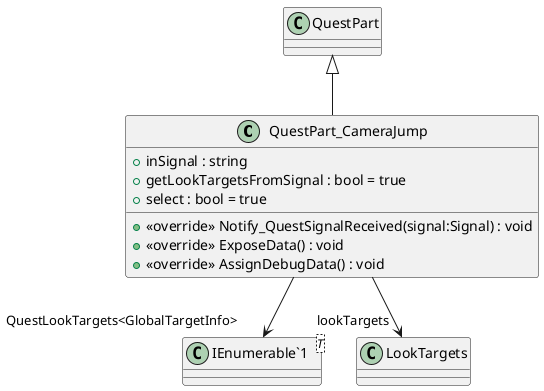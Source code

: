 @startuml
class QuestPart_CameraJump {
    + inSignal : string
    + getLookTargetsFromSignal : bool = true
    + select : bool = true
    + <<override>> Notify_QuestSignalReceived(signal:Signal) : void
    + <<override>> ExposeData() : void
    + <<override>> AssignDebugData() : void
}
class "IEnumerable`1"<T> {
}
QuestPart <|-- QuestPart_CameraJump
QuestPart_CameraJump --> "lookTargets" LookTargets
QuestPart_CameraJump --> "QuestLookTargets<GlobalTargetInfo>" "IEnumerable`1"
@enduml
